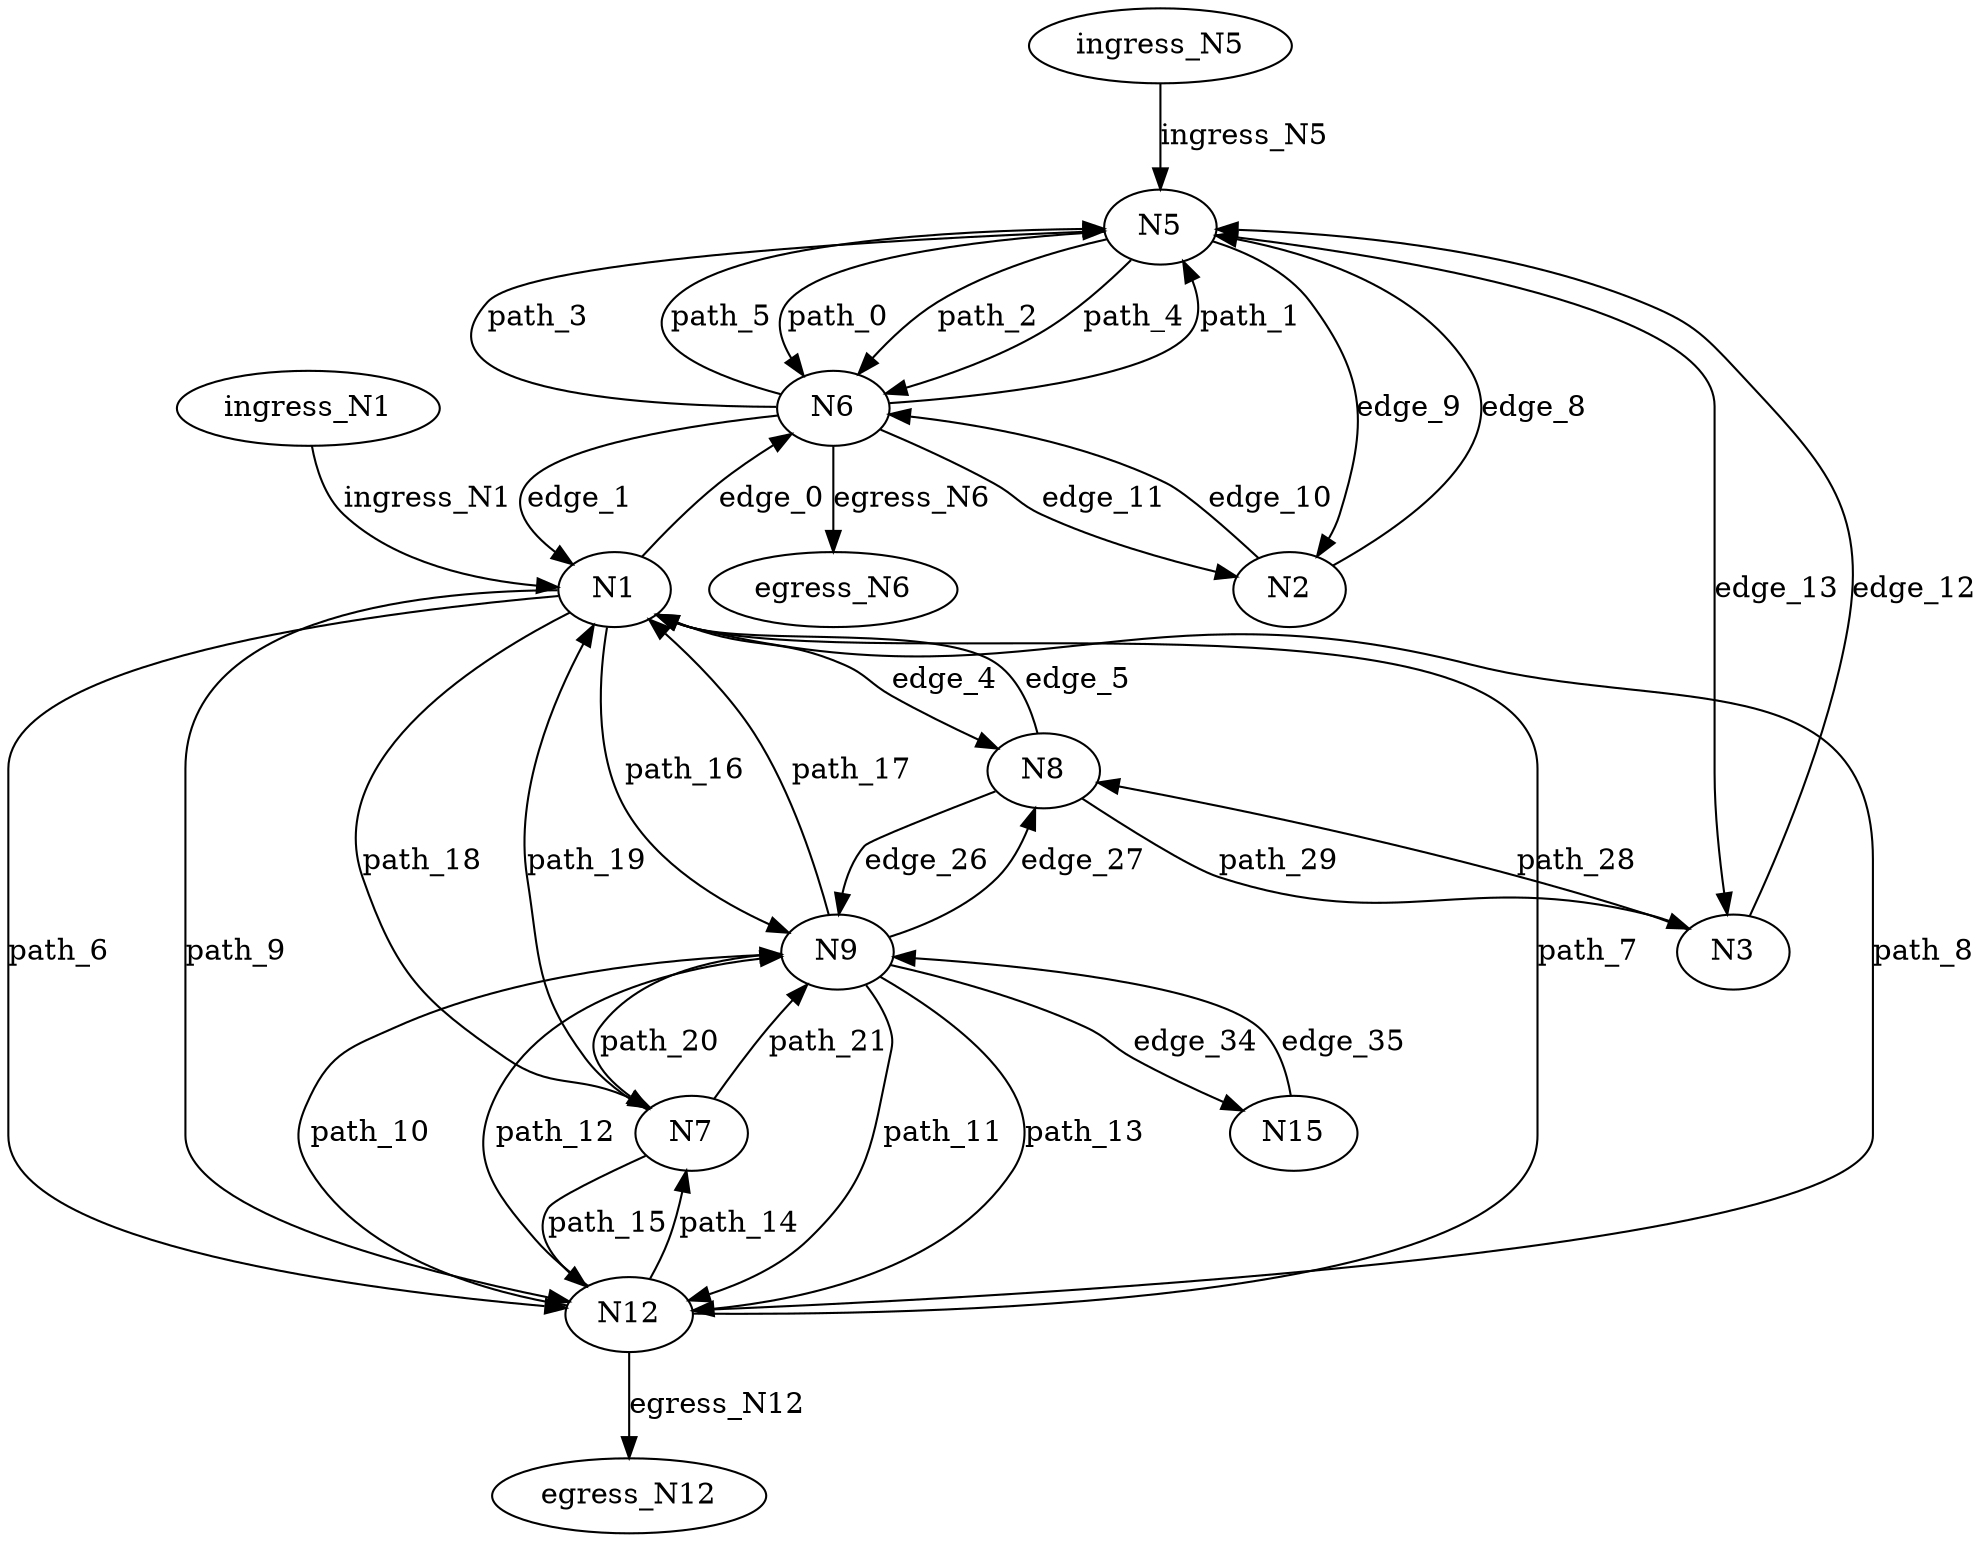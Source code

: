 digraph  {
N5;
N6;
ingress_N5;
egress_N6;
N9;
N1;
N7;
N12;
ingress_N1;
egress_N12;
N8;
N2;
N15;
N3;
N5 -> N6  [key=0, label=path_0];
N5 -> N6  [key=1, label=path_2];
N5 -> N6  [key=2, label=path_4];
N5 -> N3  [key=0, label=edge_13];
N5 -> N2  [key=0, label=edge_9];
N6 -> N5  [key=0, label=path_1];
N6 -> N5  [key=1, label=path_3];
N6 -> N5  [key=2, label=path_5];
N6 -> egress_N6  [key=0, label=egress_N6];
N6 -> N1  [key=0, label=edge_1];
N6 -> N2  [key=0, label=edge_11];
ingress_N5 -> N5  [key=0, label=ingress_N5];
N9 -> N12  [key=0, label=path_11];
N9 -> N12  [key=1, label=path_13];
N9 -> N1  [key=0, label=path_17];
N9 -> N7  [key=0, label=path_20];
N9 -> N8  [key=0, label=edge_27];
N9 -> N15  [key=0, label=edge_34];
N1 -> N9  [key=0, label=path_16];
N1 -> N7  [key=0, label=path_18];
N1 -> N12  [key=0, label=path_6];
N1 -> N12  [key=1, label=path_9];
N1 -> N6  [key=0, label=edge_0];
N1 -> N8  [key=0, label=edge_4];
N7 -> N12  [key=0, label=path_15];
N7 -> N1  [key=0, label=path_19];
N7 -> N9  [key=0, label=path_21];
N12 -> N9  [key=0, label=path_10];
N12 -> N9  [key=1, label=path_12];
N12 -> N7  [key=0, label=path_14];
N12 -> N1  [key=0, label=path_7];
N12 -> N1  [key=1, label=path_8];
N12 -> egress_N12  [key=0, label=egress_N12];
ingress_N1 -> N1  [key=0, label=ingress_N1];
N8 -> N3  [key=0, label=path_29];
N8 -> N9  [key=0, label=edge_26];
N8 -> N1  [key=0, label=edge_5];
N2 -> N6  [key=0, label=edge_10];
N2 -> N5  [key=0, label=edge_8];
N15 -> N9  [key=0, label=edge_35];
N3 -> N8  [key=0, label=path_28];
N3 -> N5  [key=0, label=edge_12];
}
